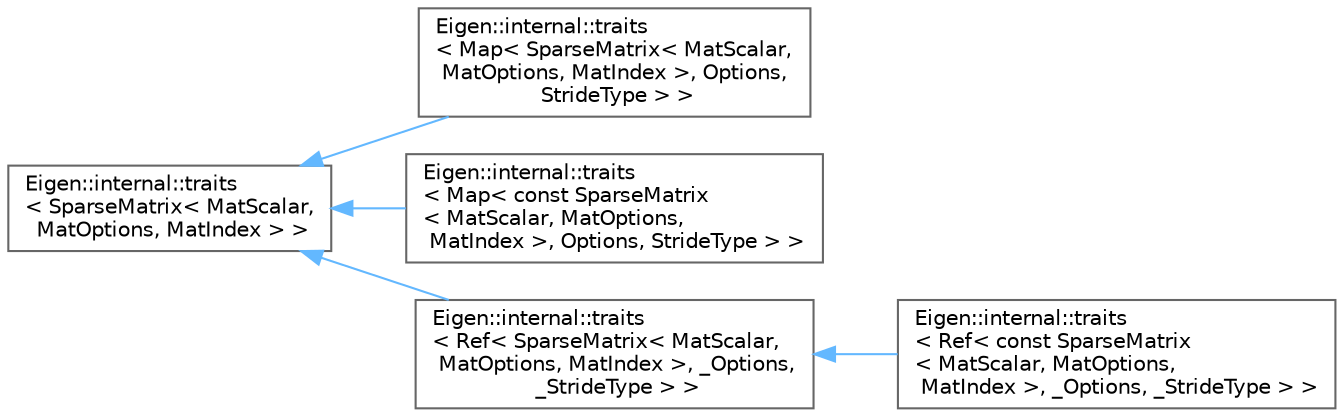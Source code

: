 digraph "类继承关系图"
{
 // LATEX_PDF_SIZE
  bgcolor="transparent";
  edge [fontname=Helvetica,fontsize=10,labelfontname=Helvetica,labelfontsize=10];
  node [fontname=Helvetica,fontsize=10,shape=box,height=0.2,width=0.4];
  rankdir="LR";
  Node0 [id="Node000000",label="Eigen::internal::traits\l\< SparseMatrix\< MatScalar,\l MatOptions, MatIndex \> \>",height=0.2,width=0.4,color="grey40", fillcolor="white", style="filled",URL="$struct_eigen_1_1internal_1_1traits.html",tooltip=" "];
  Node0 -> Node1 [id="edge4424_Node000000_Node000001",dir="back",color="steelblue1",style="solid",tooltip=" "];
  Node1 [id="Node000001",label="Eigen::internal::traits\l\< Map\< SparseMatrix\< MatScalar,\l MatOptions, MatIndex \>, Options,\l StrideType \> \>",height=0.2,width=0.4,color="grey40", fillcolor="white", style="filled",URL="$struct_eigen_1_1internal_1_1traits_3_01_map_3_01_sparse_matrix_3_01_mat_scalar_00_01_mat_optionsc906e4e1b3a968ac003455586a92664c.html",tooltip=" "];
  Node0 -> Node2 [id="edge4425_Node000000_Node000002",dir="back",color="steelblue1",style="solid",tooltip=" "];
  Node2 [id="Node000002",label="Eigen::internal::traits\l\< Map\< const SparseMatrix\l\< MatScalar, MatOptions,\l MatIndex \>, Options, StrideType \> \>",height=0.2,width=0.4,color="grey40", fillcolor="white", style="filled",URL="$struct_eigen_1_1internal_1_1traits_3_01_map_3_01const_01_sparse_matrix_3_01_mat_scalar_00_01_matec7066c11e5361dce6e4102c84e4bcd2.html",tooltip=" "];
  Node0 -> Node3 [id="edge4426_Node000000_Node000003",dir="back",color="steelblue1",style="solid",tooltip=" "];
  Node3 [id="Node000003",label="Eigen::internal::traits\l\< Ref\< SparseMatrix\< MatScalar,\l MatOptions, MatIndex \>, _Options,\l _StrideType \> \>",height=0.2,width=0.4,color="grey40", fillcolor="white", style="filled",URL="$struct_eigen_1_1internal_1_1traits_3_01_ref_3_01_sparse_matrix_3_01_mat_scalar_00_01_mat_optionsa860cad8c30d0eada972a685a49da86f.html",tooltip=" "];
  Node3 -> Node4 [id="edge4427_Node000003_Node000004",dir="back",color="steelblue1",style="solid",tooltip=" "];
  Node4 [id="Node000004",label="Eigen::internal::traits\l\< Ref\< const SparseMatrix\l\< MatScalar, MatOptions,\l MatIndex \>, _Options, _StrideType \> \>",height=0.2,width=0.4,color="grey40", fillcolor="white", style="filled",URL="$struct_eigen_1_1internal_1_1traits_3_01_ref_3_01const_01_sparse_matrix_3_01_mat_scalar_00_01_mat06d17b3f87cceb06f00332b993332271.html",tooltip=" "];
}
